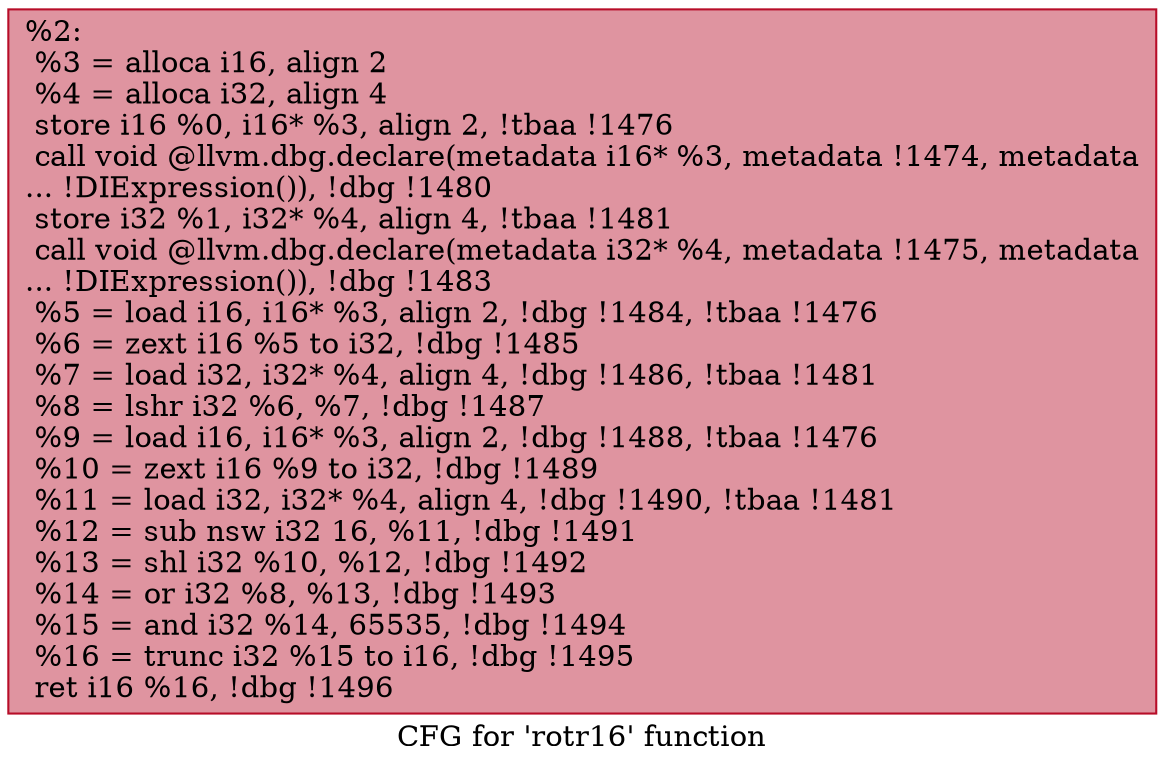 digraph "CFG for 'rotr16' function" {
	label="CFG for 'rotr16' function";

	Node0xf5ef00 [shape=record,color="#b70d28ff", style=filled, fillcolor="#b70d2870",label="{%2:\l  %3 = alloca i16, align 2\l  %4 = alloca i32, align 4\l  store i16 %0, i16* %3, align 2, !tbaa !1476\l  call void @llvm.dbg.declare(metadata i16* %3, metadata !1474, metadata\l... !DIExpression()), !dbg !1480\l  store i32 %1, i32* %4, align 4, !tbaa !1481\l  call void @llvm.dbg.declare(metadata i32* %4, metadata !1475, metadata\l... !DIExpression()), !dbg !1483\l  %5 = load i16, i16* %3, align 2, !dbg !1484, !tbaa !1476\l  %6 = zext i16 %5 to i32, !dbg !1485\l  %7 = load i32, i32* %4, align 4, !dbg !1486, !tbaa !1481\l  %8 = lshr i32 %6, %7, !dbg !1487\l  %9 = load i16, i16* %3, align 2, !dbg !1488, !tbaa !1476\l  %10 = zext i16 %9 to i32, !dbg !1489\l  %11 = load i32, i32* %4, align 4, !dbg !1490, !tbaa !1481\l  %12 = sub nsw i32 16, %11, !dbg !1491\l  %13 = shl i32 %10, %12, !dbg !1492\l  %14 = or i32 %8, %13, !dbg !1493\l  %15 = and i32 %14, 65535, !dbg !1494\l  %16 = trunc i32 %15 to i16, !dbg !1495\l  ret i16 %16, !dbg !1496\l}"];
}
